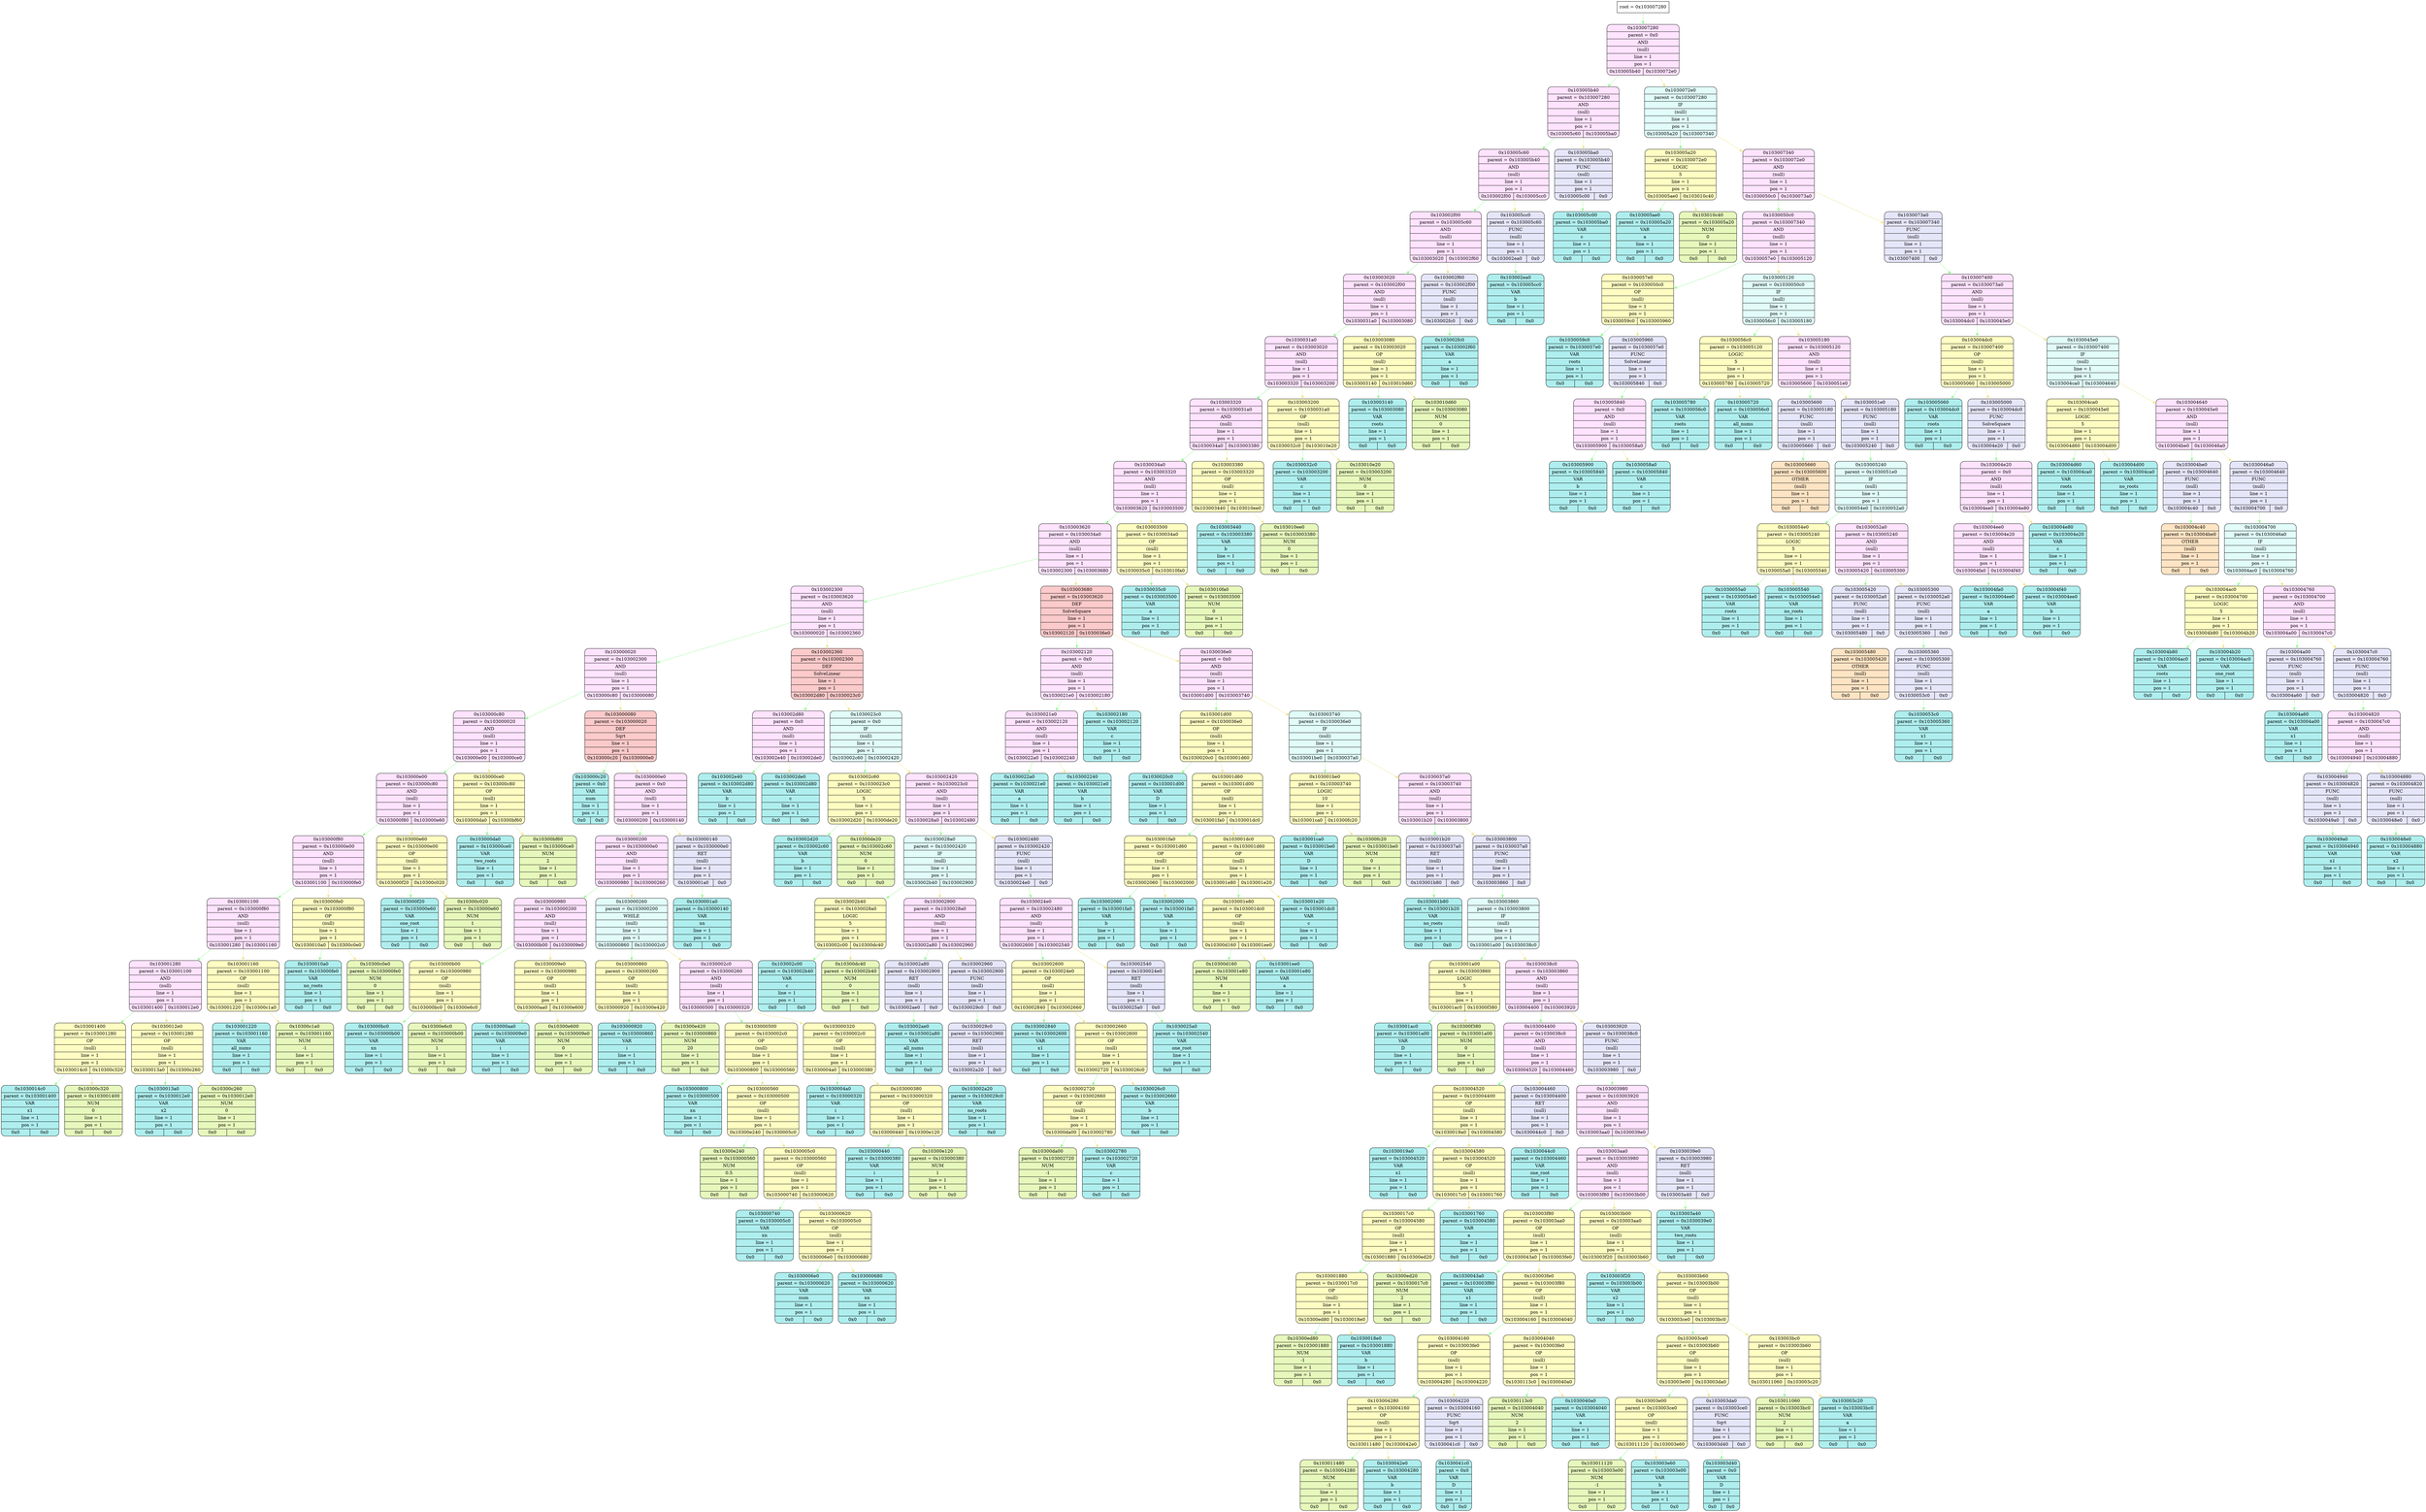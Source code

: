 digraph
{
    node_info[shape = record, label = "{root = 0x103007280}"];

    node_info->node_0x103007280 [color = "#98FB98"];
    node_0x103007280[shape = Mrecord, label = "{{0x103007280} | {parent =  0x0} | {AND} | {(null)} | {line = 1} | {pos = 1} | {0x103005b40 | 0x1030072e0}}",
                                        style="filled", fillcolor="#FFE3FF"];
    node_0x103005b40[shape = Mrecord, label = "{{0x103005b40} | {parent =  0x103007280} | {AND} | {(null)} | {line = 1} | {pos = 1} | {0x103005c60 | 0x103005ba0}}",
                                        style="filled", fillcolor="#FFE3FF"];
    node_0x103005c60[shape = Mrecord, label = "{{0x103005c60} | {parent =  0x103005b40} | {AND} | {(null)} | {line = 1} | {pos = 1} | {0x103002f00 | 0x103005cc0}}",
                                        style="filled", fillcolor="#FFE3FF"];
    node_0x103002f00[shape = Mrecord, label = "{{0x103002f00} | {parent =  0x103005c60} | {AND} | {(null)} | {line = 1} | {pos = 1} | {0x103003020 | 0x103002f60}}",
                                        style="filled", fillcolor="#FFE3FF"];
    node_0x103003020[shape = Mrecord, label = "{{0x103003020} | {parent =  0x103002f00} | {AND} | {(null)} | {line = 1} | {pos = 1} | {0x1030031a0 | 0x103003080}}",
                                        style="filled", fillcolor="#FFE3FF"];
    node_0x1030031a0[shape = Mrecord, label = "{{0x1030031a0} | {parent =  0x103003020} | {AND} | {(null)} | {line = 1} | {pos = 1} | {0x103003320 | 0x103003200}}",
                                        style="filled", fillcolor="#FFE3FF"];
    node_0x103003320[shape = Mrecord, label = "{{0x103003320} | {parent =  0x1030031a0} | {AND} | {(null)} | {line = 1} | {pos = 1} | {0x1030034a0 | 0x103003380}}",
                                        style="filled", fillcolor="#FFE3FF"];
    node_0x1030034a0[shape = Mrecord, label = "{{0x1030034a0} | {parent =  0x103003320} | {AND} | {(null)} | {line = 1} | {pos = 1} | {0x103003620 | 0x103003500}}",
                                        style="filled", fillcolor="#FFE3FF"];
    node_0x103003620[shape = Mrecord, label = "{{0x103003620} | {parent =  0x1030034a0} | {AND} | {(null)} | {line = 1} | {pos = 1} | {0x103002300 | 0x103003680}}",
                                        style="filled", fillcolor="#FFE3FF"];
    node_0x103002300[shape = Mrecord, label = "{{0x103002300} | {parent =  0x103003620} | {AND} | {(null)} | {line = 1} | {pos = 1} | {0x103000020 | 0x103002360}}",
                                        style="filled", fillcolor="#FFE3FF"];
    node_0x103000020[shape = Mrecord, label = "{{0x103000020} | {parent =  0x103002300} | {AND} | {(null)} | {line = 1} | {pos = 1} | {0x103000c80 | 0x103000080}}",
                                        style="filled", fillcolor="#FFE3FF"];
    node_0x103000c80[shape = Mrecord, label = "{{0x103000c80} | {parent =  0x103000020} | {AND} | {(null)} | {line = 1} | {pos = 1} | {0x103000e00 | 0x103000ce0}}",
                                        style="filled", fillcolor="#FFE3FF"];
    node_0x103000e00[shape = Mrecord, label = "{{0x103000e00} | {parent =  0x103000c80} | {AND} | {(null)} | {line = 1} | {pos = 1} | {0x103000f80 | 0x103000e60}}",
                                        style="filled", fillcolor="#FFE3FF"];
    node_0x103000f80[shape = Mrecord, label = "{{0x103000f80} | {parent =  0x103000e00} | {AND} | {(null)} | {line = 1} | {pos = 1} | {0x103001100 | 0x103000fe0}}",
                                        style="filled", fillcolor="#FFE3FF"];
    node_0x103001100[shape = Mrecord, label = "{{0x103001100} | {parent =  0x103000f80} | {AND} | {(null)} | {line = 1} | {pos = 1} | {0x103001280 | 0x103001160}}",
                                        style="filled", fillcolor="#FFE3FF"];
    node_0x103001280[shape = Mrecord, label = "{{0x103001280} | {parent =  0x103001100} | {AND} | {(null)} | {line = 1} | {pos = 1} | {0x103001400 | 0x1030012e0}}",
                                        style="filled", fillcolor="#FFE3FF"];
    node_0x103001400[shape = Mrecord, label = "{{0x103001400} | {parent =  0x103001280} | {OP} | {(null)} | {line = 1} | {pos = 1} | {0x1030014c0 | 0x10300c320}}",
                                        style="filled", fillcolor="#FFFDC2"];
    node_0x1030014c0[shape = Mrecord, label = "{{0x1030014c0} | {parent =  0x103001400} | {VAR} | {x1} | {line = 1} | {pos = 1} | {0x0 | 0x0}}",
                                        style="filled", fillcolor="#AFEEEE"];
    node_0x10300c320[shape = Mrecord, label = "{{0x10300c320} | {parent =  0x103001400} | {NUM} | {0} | {line = 1} | {pos = 1} | {0x0 | 0x0}}",
                style="filled", fillcolor="#E7F8BC"];
    node_0x1030012e0[shape = Mrecord, label = "{{0x1030012e0} | {parent =  0x103001280} | {OP} | {(null)} | {line = 1} | {pos = 1} | {0x1030013a0 | 0x10300c260}}",
                                        style="filled", fillcolor="#FFFDC2"];
    node_0x1030013a0[shape = Mrecord, label = "{{0x1030013a0} | {parent =  0x1030012e0} | {VAR} | {x2} | {line = 1} | {pos = 1} | {0x0 | 0x0}}",
                                        style="filled", fillcolor="#AFEEEE"];
    node_0x10300c260[shape = Mrecord, label = "{{0x10300c260} | {parent =  0x1030012e0} | {NUM} | {0} | {line = 1} | {pos = 1} | {0x0 | 0x0}}",
                style="filled", fillcolor="#E7F8BC"];
    node_0x103001160[shape = Mrecord, label = "{{0x103001160} | {parent =  0x103001100} | {OP} | {(null)} | {line = 1} | {pos = 1} | {0x103001220 | 0x10300c1a0}}",
                                        style="filled", fillcolor="#FFFDC2"];
    node_0x103001220[shape = Mrecord, label = "{{0x103001220} | {parent =  0x103001160} | {VAR} | {all_nums} | {line = 1} | {pos = 1} | {0x0 | 0x0}}",
                                        style="filled", fillcolor="#AFEEEE"];
    node_0x10300c1a0[shape = Mrecord, label = "{{0x10300c1a0} | {parent =  0x103001160} | {NUM} | {-1} | {line = 1} | {pos = 1} | {0x0 | 0x0}}",
                style="filled", fillcolor="#E7F8BC"];
    node_0x103000fe0[shape = Mrecord, label = "{{0x103000fe0} | {parent =  0x103000f80} | {OP} | {(null)} | {line = 1} | {pos = 1} | {0x1030010a0 | 0x10300c0e0}}",
                                        style="filled", fillcolor="#FFFDC2"];
    node_0x1030010a0[shape = Mrecord, label = "{{0x1030010a0} | {parent =  0x103000fe0} | {VAR} | {no_roots} | {line = 1} | {pos = 1} | {0x0 | 0x0}}",
                                        style="filled", fillcolor="#AFEEEE"];
    node_0x10300c0e0[shape = Mrecord, label = "{{0x10300c0e0} | {parent =  0x103000fe0} | {NUM} | {0} | {line = 1} | {pos = 1} | {0x0 | 0x0}}",
                style="filled", fillcolor="#E7F8BC"];
    node_0x103000e60[shape = Mrecord, label = "{{0x103000e60} | {parent =  0x103000e00} | {OP} | {(null)} | {line = 1} | {pos = 1} | {0x103000f20 | 0x10300c020}}",
                                        style="filled", fillcolor="#FFFDC2"];
    node_0x103000f20[shape = Mrecord, label = "{{0x103000f20} | {parent =  0x103000e60} | {VAR} | {one_root} | {line = 1} | {pos = 1} | {0x0 | 0x0}}",
                                        style="filled", fillcolor="#AFEEEE"];
    node_0x10300c020[shape = Mrecord, label = "{{0x10300c020} | {parent =  0x103000e60} | {NUM} | {1} | {line = 1} | {pos = 1} | {0x0 | 0x0}}",
                style="filled", fillcolor="#E7F8BC"];
    node_0x103000ce0[shape = Mrecord, label = "{{0x103000ce0} | {parent =  0x103000c80} | {OP} | {(null)} | {line = 1} | {pos = 1} | {0x103000da0 | 0x10300bf60}}",
                                        style="filled", fillcolor="#FFFDC2"];
    node_0x103000da0[shape = Mrecord, label = "{{0x103000da0} | {parent =  0x103000ce0} | {VAR} | {two_roots} | {line = 1} | {pos = 1} | {0x0 | 0x0}}",
                                        style="filled", fillcolor="#AFEEEE"];
    node_0x10300bf60[shape = Mrecord, label = "{{0x10300bf60} | {parent =  0x103000ce0} | {NUM} | {2} | {line = 1} | {pos = 1} | {0x0 | 0x0}}",
                style="filled", fillcolor="#E7F8BC"];
    node_0x103000080[shape = Mrecord, label = "{{0x103000080} | {parent =  0x103000020} | {DEF} | {Sqrt} | {line = 1} | {pos = 1} | {0x103000c20 | 0x1030000e0}}",
                                        style="filled", fillcolor="#FCCACA"];
    node_0x103000c20[shape = Mrecord, label = "{{0x103000c20} | {parent =  0x0} | {VAR} | {num} | {line = 1} | {pos = 1} | {0x0 | 0x0}}",
                                        style="filled", fillcolor="#AFEEEE"];
    node_0x1030000e0[shape = Mrecord, label = "{{0x1030000e0} | {parent =  0x0} | {AND} | {(null)} | {line = 1} | {pos = 1} | {0x103000200 | 0x103000140}}",
                                        style="filled", fillcolor="#FFE3FF"];
    node_0x103000200[shape = Mrecord, label = "{{0x103000200} | {parent =  0x1030000e0} | {AND} | {(null)} | {line = 1} | {pos = 1} | {0x103000980 | 0x103000260}}",
                                        style="filled", fillcolor="#FFE3FF"];
    node_0x103000980[shape = Mrecord, label = "{{0x103000980} | {parent =  0x103000200} | {AND} | {(null)} | {line = 1} | {pos = 1} | {0x103000b00 | 0x1030009e0}}",
                                        style="filled", fillcolor="#FFE3FF"];
    node_0x103000b00[shape = Mrecord, label = "{{0x103000b00} | {parent =  0x103000980} | {OP} | {(null)} | {line = 1} | {pos = 1} | {0x103000bc0 | 0x10300e6c0}}",
                                        style="filled", fillcolor="#FFFDC2"];
    node_0x103000bc0[shape = Mrecord, label = "{{0x103000bc0} | {parent =  0x103000b00} | {VAR} | {xn} | {line = 1} | {pos = 1} | {0x0 | 0x0}}",
                                        style="filled", fillcolor="#AFEEEE"];
    node_0x10300e6c0[shape = Mrecord, label = "{{0x10300e6c0} | {parent =  0x103000b00} | {NUM} | {1} | {line = 1} | {pos = 1} | {0x0 | 0x0}}",
                style="filled", fillcolor="#E7F8BC"];
    node_0x1030009e0[shape = Mrecord, label = "{{0x1030009e0} | {parent =  0x103000980} | {OP} | {(null)} | {line = 1} | {pos = 1} | {0x103000aa0 | 0x10300e600}}",
                                        style="filled", fillcolor="#FFFDC2"];
    node_0x103000aa0[shape = Mrecord, label = "{{0x103000aa0} | {parent =  0x1030009e0} | {VAR} | {i} | {line = 1} | {pos = 1} | {0x0 | 0x0}}",
                                        style="filled", fillcolor="#AFEEEE"];
    node_0x10300e600[shape = Mrecord, label = "{{0x10300e600} | {parent =  0x1030009e0} | {NUM} | {0} | {line = 1} | {pos = 1} | {0x0 | 0x0}}",
                style="filled", fillcolor="#E7F8BC"];
    node_0x103000260[shape = Mrecord, label = "{{0x103000260} | {parent =  0x103000200} | {WHILE} | {(null)} | {line = 1} | {pos = 1} | {0x103000860 | 0x1030002c0}}",
                                        style="filled", fillcolor="#E1FCF9"];
    node_0x103000860[shape = Mrecord, label = "{{0x103000860} | {parent =  0x103000260} | {OP} | {(null)} | {line = 1} | {pos = 1} | {0x103000920 | 0x10300e420}}",
                                        style="filled", fillcolor="#FFFDC2"];
    node_0x103000920[shape = Mrecord, label = "{{0x103000920} | {parent =  0x103000860} | {VAR} | {i} | {line = 1} | {pos = 1} | {0x0 | 0x0}}",
                                        style="filled", fillcolor="#AFEEEE"];
    node_0x10300e420[shape = Mrecord, label = "{{0x10300e420} | {parent =  0x103000860} | {NUM} | {20} | {line = 1} | {pos = 1} | {0x0 | 0x0}}",
                style="filled", fillcolor="#E7F8BC"];
    node_0x1030002c0[shape = Mrecord, label = "{{0x1030002c0} | {parent =  0x103000260} | {AND} | {(null)} | {line = 1} | {pos = 1} | {0x103000500 | 0x103000320}}",
                                        style="filled", fillcolor="#FFE3FF"];
    node_0x103000500[shape = Mrecord, label = "{{0x103000500} | {parent =  0x1030002c0} | {OP} | {(null)} | {line = 1} | {pos = 1} | {0x103000800 | 0x103000560}}",
                                        style="filled", fillcolor="#FFFDC2"];
    node_0x103000800[shape = Mrecord, label = "{{0x103000800} | {parent =  0x103000500} | {VAR} | {xn} | {line = 1} | {pos = 1} | {0x0 | 0x0}}",
                                        style="filled", fillcolor="#AFEEEE"];
    node_0x103000560[shape = Mrecord, label = "{{0x103000560} | {parent =  0x103000500} | {OP} | {(null)} | {line = 1} | {pos = 1} | {0x10300e240 | 0x1030005c0}}",
                                        style="filled", fillcolor="#FFFDC2"];
    node_0x10300e240[shape = Mrecord, label = "{{0x10300e240} | {parent =  0x103000560} | {NUM} | {0.5} | {line = 1} | {pos = 1} | {0x0 | 0x0}}",
                style="filled", fillcolor="#E7F8BC"];
    node_0x1030005c0[shape = Mrecord, label = "{{0x1030005c0} | {parent =  0x103000560} | {OP} | {(null)} | {line = 1} | {pos = 1} | {0x103000740 | 0x103000620}}",
                                        style="filled", fillcolor="#FFFDC2"];
    node_0x103000740[shape = Mrecord, label = "{{0x103000740} | {parent =  0x1030005c0} | {VAR} | {xn} | {line = 1} | {pos = 1} | {0x0 | 0x0}}",
                                        style="filled", fillcolor="#AFEEEE"];
    node_0x103000620[shape = Mrecord, label = "{{0x103000620} | {parent =  0x1030005c0} | {OP} | {(null)} | {line = 1} | {pos = 1} | {0x1030006e0 | 0x103000680}}",
                                        style="filled", fillcolor="#FFFDC2"];
    node_0x1030006e0[shape = Mrecord, label = "{{0x1030006e0} | {parent =  0x103000620} | {VAR} | {num} | {line = 1} | {pos = 1} | {0x0 | 0x0}}",
                                        style="filled", fillcolor="#AFEEEE"];
    node_0x103000680[shape = Mrecord, label = "{{0x103000680} | {parent =  0x103000620} | {VAR} | {xn} | {line = 1} | {pos = 1} | {0x0 | 0x0}}",
                                        style="filled", fillcolor="#AFEEEE"];
    node_0x103000320[shape = Mrecord, label = "{{0x103000320} | {parent =  0x1030002c0} | {OP} | {(null)} | {line = 1} | {pos = 1} | {0x1030004a0 | 0x103000380}}",
                                        style="filled", fillcolor="#FFFDC2"];
    node_0x1030004a0[shape = Mrecord, label = "{{0x1030004a0} | {parent =  0x103000320} | {VAR} | {i} | {line = 1} | {pos = 1} | {0x0 | 0x0}}",
                                        style="filled", fillcolor="#AFEEEE"];
    node_0x103000380[shape = Mrecord, label = "{{0x103000380} | {parent =  0x103000320} | {OP} | {(null)} | {line = 1} | {pos = 1} | {0x103000440 | 0x10300e120}}",
                                        style="filled", fillcolor="#FFFDC2"];
    node_0x103000440[shape = Mrecord, label = "{{0x103000440} | {parent =  0x103000380} | {VAR} | {i} | {line = 1} | {pos = 1} | {0x0 | 0x0}}",
                                        style="filled", fillcolor="#AFEEEE"];
    node_0x10300e120[shape = Mrecord, label = "{{0x10300e120} | {parent =  0x103000380} | {NUM} | {1} | {line = 1} | {pos = 1} | {0x0 | 0x0}}",
                style="filled", fillcolor="#E7F8BC"];
    node_0x103000140[shape = Mrecord, label = "{{0x103000140} | {parent =  0x1030000e0} | {RET} | {(null)} | {line = 1} | {pos = 1} | {0x1030001a0 | 0x0}}",
                                        style="filled", fillcolor="#E6E6FA"];
    node_0x1030001a0[shape = Mrecord, label = "{{0x1030001a0} | {parent =  0x103000140} | {VAR} | {xn} | {line = 1} | {pos = 1} | {0x0 | 0x0}}",
                                        style="filled", fillcolor="#AFEEEE"];
    node_0x103002360[shape = Mrecord, label = "{{0x103002360} | {parent =  0x103002300} | {DEF} | {SolveLinear} | {line = 1} | {pos = 1} | {0x103002d80 | 0x1030023c0}}",
                                        style="filled", fillcolor="#FCCACA"];
    node_0x103002d80[shape = Mrecord, label = "{{0x103002d80} | {parent =  0x0} | {AND} | {(null)} | {line = 1} | {pos = 1} | {0x103002e40 | 0x103002de0}}",
                                        style="filled", fillcolor="#FFE3FF"];
    node_0x103002e40[shape = Mrecord, label = "{{0x103002e40} | {parent =  0x103002d80} | {VAR} | {b} | {line = 1} | {pos = 1} | {0x0 | 0x0}}",
                                        style="filled", fillcolor="#AFEEEE"];
    node_0x103002de0[shape = Mrecord, label = "{{0x103002de0} | {parent =  0x103002d80} | {VAR} | {c} | {line = 1} | {pos = 1} | {0x0 | 0x0}}",
                                        style="filled", fillcolor="#AFEEEE"];
    node_0x1030023c0[shape = Mrecord, label = "{{0x1030023c0} | {parent =  0x0} | {IF} | {(null)} | {line = 1} | {pos = 1} | {0x103002c60 | 0x103002420}}",
                                        style="filled", fillcolor="#E1FCF9"];
    node_0x103002c60[shape = Mrecord, label = "{{0x103002c60} | {parent =  0x1030023c0} | {LOGIC} | {5} | {line = 1} | {pos = 1} | {0x103002d20 | 0x10300de20}}",
                style="filled", fillcolor="#FFFDC2"];
    node_0x103002d20[shape = Mrecord, label = "{{0x103002d20} | {parent =  0x103002c60} | {VAR} | {b} | {line = 1} | {pos = 1} | {0x0 | 0x0}}",
                                        style="filled", fillcolor="#AFEEEE"];
    node_0x10300de20[shape = Mrecord, label = "{{0x10300de20} | {parent =  0x103002c60} | {NUM} | {0} | {line = 1} | {pos = 1} | {0x0 | 0x0}}",
                style="filled", fillcolor="#E7F8BC"];
    node_0x103002420[shape = Mrecord, label = "{{0x103002420} | {parent =  0x1030023c0} | {AND} | {(null)} | {line = 1} | {pos = 1} | {0x1030028a0 | 0x103002480}}",
                                        style="filled", fillcolor="#FFE3FF"];
    node_0x1030028a0[shape = Mrecord, label = "{{0x1030028a0} | {parent =  0x103002420} | {IF} | {(null)} | {line = 1} | {pos = 1} | {0x103002b40 | 0x103002900}}",
                                        style="filled", fillcolor="#E1FCF9"];
    node_0x103002b40[shape = Mrecord, label = "{{0x103002b40} | {parent =  0x1030028a0} | {LOGIC} | {5} | {line = 1} | {pos = 1} | {0x103002c00 | 0x10300dc40}}",
                style="filled", fillcolor="#FFFDC2"];
    node_0x103002c00[shape = Mrecord, label = "{{0x103002c00} | {parent =  0x103002b40} | {VAR} | {c} | {line = 1} | {pos = 1} | {0x0 | 0x0}}",
                                        style="filled", fillcolor="#AFEEEE"];
    node_0x10300dc40[shape = Mrecord, label = "{{0x10300dc40} | {parent =  0x103002b40} | {NUM} | {0} | {line = 1} | {pos = 1} | {0x0 | 0x0}}",
                style="filled", fillcolor="#E7F8BC"];
    node_0x103002900[shape = Mrecord, label = "{{0x103002900} | {parent =  0x1030028a0} | {AND} | {(null)} | {line = 1} | {pos = 1} | {0x103002a80 | 0x103002960}}",
                                        style="filled", fillcolor="#FFE3FF"];
    node_0x103002a80[shape = Mrecord, label = "{{0x103002a80} | {parent =  0x103002900} | {RET} | {(null)} | {line = 1} | {pos = 1} | {0x103002ae0 | 0x0}}",
                                        style="filled", fillcolor="#E6E6FA"];
    node_0x103002ae0[shape = Mrecord, label = "{{0x103002ae0} | {parent =  0x103002a80} | {VAR} | {all_nums} | {line = 1} | {pos = 1} | {0x0 | 0x0}}",
                                        style="filled", fillcolor="#AFEEEE"];
    node_0x103002960[shape = Mrecord, label = "{{0x103002960} | {parent =  0x103002900} | {FUNC} | {(null)} | {line = 1} | {pos = 1} | {0x1030029c0 | 0x0}}",
                                        style="filled", fillcolor="#E6E6FA"];
    node_0x1030029c0[shape = Mrecord, label = "{{0x1030029c0} | {parent =  0x103002960} | {RET} | {(null)} | {line = 1} | {pos = 1} | {0x103002a20 | 0x0}}",
                                        style="filled", fillcolor="#E6E6FA"];
    node_0x103002a20[shape = Mrecord, label = "{{0x103002a20} | {parent =  0x1030029c0} | {VAR} | {no_roots} | {line = 1} | {pos = 1} | {0x0 | 0x0}}",
                                        style="filled", fillcolor="#AFEEEE"];
    node_0x103002480[shape = Mrecord, label = "{{0x103002480} | {parent =  0x103002420} | {FUNC} | {(null)} | {line = 1} | {pos = 1} | {0x1030024e0 | 0x0}}",
                                        style="filled", fillcolor="#E6E6FA"];
    node_0x1030024e0[shape = Mrecord, label = "{{0x1030024e0} | {parent =  0x103002480} | {AND} | {(null)} | {line = 1} | {pos = 1} | {0x103002600 | 0x103002540}}",
                                        style="filled", fillcolor="#FFE3FF"];
    node_0x103002600[shape = Mrecord, label = "{{0x103002600} | {parent =  0x1030024e0} | {OP} | {(null)} | {line = 1} | {pos = 1} | {0x103002840 | 0x103002660}}",
                                        style="filled", fillcolor="#FFFDC2"];
    node_0x103002840[shape = Mrecord, label = "{{0x103002840} | {parent =  0x103002600} | {VAR} | {x1} | {line = 1} | {pos = 1} | {0x0 | 0x0}}",
                                        style="filled", fillcolor="#AFEEEE"];
    node_0x103002660[shape = Mrecord, label = "{{0x103002660} | {parent =  0x103002600} | {OP} | {(null)} | {line = 1} | {pos = 1} | {0x103002720 | 0x1030026c0}}",
                                        style="filled", fillcolor="#FFFDC2"];
    node_0x103002720[shape = Mrecord, label = "{{0x103002720} | {parent =  0x103002660} | {OP} | {(null)} | {line = 1} | {pos = 1} | {0x10300da00 | 0x103002780}}",
                                        style="filled", fillcolor="#FFFDC2"];
    node_0x10300da00[shape = Mrecord, label = "{{0x10300da00} | {parent =  0x103002720} | {NUM} | {-1} | {line = 1} | {pos = 1} | {0x0 | 0x0}}",
                style="filled", fillcolor="#E7F8BC"];
    node_0x103002780[shape = Mrecord, label = "{{0x103002780} | {parent =  0x103002720} | {VAR} | {c} | {line = 1} | {pos = 1} | {0x0 | 0x0}}",
                                        style="filled", fillcolor="#AFEEEE"];
    node_0x1030026c0[shape = Mrecord, label = "{{0x1030026c0} | {parent =  0x103002660} | {VAR} | {b} | {line = 1} | {pos = 1} | {0x0 | 0x0}}",
                                        style="filled", fillcolor="#AFEEEE"];
    node_0x103002540[shape = Mrecord, label = "{{0x103002540} | {parent =  0x1030024e0} | {RET} | {(null)} | {line = 1} | {pos = 1} | {0x1030025a0 | 0x0}}",
                                        style="filled", fillcolor="#E6E6FA"];
    node_0x1030025a0[shape = Mrecord, label = "{{0x1030025a0} | {parent =  0x103002540} | {VAR} | {one_root} | {line = 1} | {pos = 1} | {0x0 | 0x0}}",
                                        style="filled", fillcolor="#AFEEEE"];
    node_0x103003680[shape = Mrecord, label = "{{0x103003680} | {parent =  0x103003620} | {DEF} | {SolveSquare} | {line = 1} | {pos = 1} | {0x103002120 | 0x1030036e0}}",
                                        style="filled", fillcolor="#FCCACA"];
    node_0x103002120[shape = Mrecord, label = "{{0x103002120} | {parent =  0x0} | {AND} | {(null)} | {line = 1} | {pos = 1} | {0x1030021e0 | 0x103002180}}",
                                        style="filled", fillcolor="#FFE3FF"];
    node_0x1030021e0[shape = Mrecord, label = "{{0x1030021e0} | {parent =  0x103002120} | {AND} | {(null)} | {line = 1} | {pos = 1} | {0x1030022a0 | 0x103002240}}",
                                        style="filled", fillcolor="#FFE3FF"];
    node_0x1030022a0[shape = Mrecord, label = "{{0x1030022a0} | {parent =  0x1030021e0} | {VAR} | {a} | {line = 1} | {pos = 1} | {0x0 | 0x0}}",
                                        style="filled", fillcolor="#AFEEEE"];
    node_0x103002240[shape = Mrecord, label = "{{0x103002240} | {parent =  0x1030021e0} | {VAR} | {b} | {line = 1} | {pos = 1} | {0x0 | 0x0}}",
                                        style="filled", fillcolor="#AFEEEE"];
    node_0x103002180[shape = Mrecord, label = "{{0x103002180} | {parent =  0x103002120} | {VAR} | {c} | {line = 1} | {pos = 1} | {0x0 | 0x0}}",
                                        style="filled", fillcolor="#AFEEEE"];
    node_0x1030036e0[shape = Mrecord, label = "{{0x1030036e0} | {parent =  0x0} | {AND} | {(null)} | {line = 1} | {pos = 1} | {0x103001d00 | 0x103003740}}",
                                        style="filled", fillcolor="#FFE3FF"];
    node_0x103001d00[shape = Mrecord, label = "{{0x103001d00} | {parent =  0x1030036e0} | {OP} | {(null)} | {line = 1} | {pos = 1} | {0x1030020c0 | 0x103001d60}}",
                                        style="filled", fillcolor="#FFFDC2"];
    node_0x1030020c0[shape = Mrecord, label = "{{0x1030020c0} | {parent =  0x103001d00} | {VAR} | {D} | {line = 1} | {pos = 1} | {0x0 | 0x0}}",
                                        style="filled", fillcolor="#AFEEEE"];
    node_0x103001d60[shape = Mrecord, label = "{{0x103001d60} | {parent =  0x103001d00} | {OP} | {(null)} | {line = 1} | {pos = 1} | {0x103001fa0 | 0x103001dc0}}",
                                        style="filled", fillcolor="#FFFDC2"];
    node_0x103001fa0[shape = Mrecord, label = "{{0x103001fa0} | {parent =  0x103001d60} | {OP} | {(null)} | {line = 1} | {pos = 1} | {0x103002060 | 0x103002000}}",
                                        style="filled", fillcolor="#FFFDC2"];
    node_0x103002060[shape = Mrecord, label = "{{0x103002060} | {parent =  0x103001fa0} | {VAR} | {b} | {line = 1} | {pos = 1} | {0x0 | 0x0}}",
                                        style="filled", fillcolor="#AFEEEE"];
    node_0x103002000[shape = Mrecord, label = "{{0x103002000} | {parent =  0x103001fa0} | {VAR} | {b} | {line = 1} | {pos = 1} | {0x0 | 0x0}}",
                                        style="filled", fillcolor="#AFEEEE"];
    node_0x103001dc0[shape = Mrecord, label = "{{0x103001dc0} | {parent =  0x103001d60} | {OP} | {(null)} | {line = 1} | {pos = 1} | {0x103001e80 | 0x103001e20}}",
                                        style="filled", fillcolor="#FFFDC2"];
    node_0x103001e80[shape = Mrecord, label = "{{0x103001e80} | {parent =  0x103001dc0} | {OP} | {(null)} | {line = 1} | {pos = 1} | {0x10300d160 | 0x103001ee0}}",
                                        style="filled", fillcolor="#FFFDC2"];
    node_0x10300d160[shape = Mrecord, label = "{{0x10300d160} | {parent =  0x103001e80} | {NUM} | {4} | {line = 1} | {pos = 1} | {0x0 | 0x0}}",
                style="filled", fillcolor="#E7F8BC"];
    node_0x103001ee0[shape = Mrecord, label = "{{0x103001ee0} | {parent =  0x103001e80} | {VAR} | {a} | {line = 1} | {pos = 1} | {0x0 | 0x0}}",
                                        style="filled", fillcolor="#AFEEEE"];
    node_0x103001e20[shape = Mrecord, label = "{{0x103001e20} | {parent =  0x103001dc0} | {VAR} | {c} | {line = 1} | {pos = 1} | {0x0 | 0x0}}",
                                        style="filled", fillcolor="#AFEEEE"];
    node_0x103003740[shape = Mrecord, label = "{{0x103003740} | {parent =  0x1030036e0} | {IF} | {(null)} | {line = 1} | {pos = 1} | {0x103001be0 | 0x1030037a0}}",
                                        style="filled", fillcolor="#E1FCF9"];
    node_0x103001be0[shape = Mrecord, label = "{{0x103001be0} | {parent =  0x103003740} | {LOGIC} | {10} | {line = 1} | {pos = 1} | {0x103001ca0 | 0x10300fc20}}",
                style="filled", fillcolor="#FFFDC2"];
    node_0x103001ca0[shape = Mrecord, label = "{{0x103001ca0} | {parent =  0x103001be0} | {VAR} | {D} | {line = 1} | {pos = 1} | {0x0 | 0x0}}",
                                        style="filled", fillcolor="#AFEEEE"];
    node_0x10300fc20[shape = Mrecord, label = "{{0x10300fc20} | {parent =  0x103001be0} | {NUM} | {0} | {line = 1} | {pos = 1} | {0x0 | 0x0}}",
                style="filled", fillcolor="#E7F8BC"];
    node_0x1030037a0[shape = Mrecord, label = "{{0x1030037a0} | {parent =  0x103003740} | {AND} | {(null)} | {line = 1} | {pos = 1} | {0x103001b20 | 0x103003800}}",
                                        style="filled", fillcolor="#FFE3FF"];
    node_0x103001b20[shape = Mrecord, label = "{{0x103001b20} | {parent =  0x1030037a0} | {RET} | {(null)} | {line = 1} | {pos = 1} | {0x103001b80 | 0x0}}",
                                        style="filled", fillcolor="#E6E6FA"];
    node_0x103001b80[shape = Mrecord, label = "{{0x103001b80} | {parent =  0x103001b20} | {VAR} | {no_roots} | {line = 1} | {pos = 1} | {0x0 | 0x0}}",
                                        style="filled", fillcolor="#AFEEEE"];
    node_0x103003800[shape = Mrecord, label = "{{0x103003800} | {parent =  0x1030037a0} | {FUNC} | {(null)} | {line = 1} | {pos = 1} | {0x103003860 | 0x0}}",
                                        style="filled", fillcolor="#E6E6FA"];
    node_0x103003860[shape = Mrecord, label = "{{0x103003860} | {parent =  0x103003800} | {IF} | {(null)} | {line = 1} | {pos = 1} | {0x103001a00 | 0x1030038c0}}",
                                        style="filled", fillcolor="#E1FCF9"];
    node_0x103001a00[shape = Mrecord, label = "{{0x103001a00} | {parent =  0x103003860} | {LOGIC} | {5} | {line = 1} | {pos = 1} | {0x103001ac0 | 0x10300f380}}",
                style="filled", fillcolor="#FFFDC2"];
    node_0x103001ac0[shape = Mrecord, label = "{{0x103001ac0} | {parent =  0x103001a00} | {VAR} | {D} | {line = 1} | {pos = 1} | {0x0 | 0x0}}",
                                        style="filled", fillcolor="#AFEEEE"];
    node_0x10300f380[shape = Mrecord, label = "{{0x10300f380} | {parent =  0x103001a00} | {NUM} | {0} | {line = 1} | {pos = 1} | {0x0 | 0x0}}",
                style="filled", fillcolor="#E7F8BC"];
    node_0x1030038c0[shape = Mrecord, label = "{{0x1030038c0} | {parent =  0x103003860} | {AND} | {(null)} | {line = 1} | {pos = 1} | {0x103004400 | 0x103003920}}",
                                        style="filled", fillcolor="#FFE3FF"];
    node_0x103004400[shape = Mrecord, label = "{{0x103004400} | {parent =  0x1030038c0} | {AND} | {(null)} | {line = 1} | {pos = 1} | {0x103004520 | 0x103004460}}",
                                        style="filled", fillcolor="#FFE3FF"];
    node_0x103004520[shape = Mrecord, label = "{{0x103004520} | {parent =  0x103004400} | {OP} | {(null)} | {line = 1} | {pos = 1} | {0x1030019a0 | 0x103004580}}",
                                        style="filled", fillcolor="#FFFDC2"];
    node_0x1030019a0[shape = Mrecord, label = "{{0x1030019a0} | {parent =  0x103004520} | {VAR} | {x1} | {line = 1} | {pos = 1} | {0x0 | 0x0}}",
                                        style="filled", fillcolor="#AFEEEE"];
    node_0x103004580[shape = Mrecord, label = "{{0x103004580} | {parent =  0x103004520} | {OP} | {(null)} | {line = 1} | {pos = 1} | {0x1030017c0 | 0x103001760}}",
                                        style="filled", fillcolor="#FFFDC2"];
    node_0x1030017c0[shape = Mrecord, label = "{{0x1030017c0} | {parent =  0x103004580} | {OP} | {(null)} | {line = 1} | {pos = 1} | {0x103001880 | 0x10300ed20}}",
                                        style="filled", fillcolor="#FFFDC2"];
    node_0x103001880[shape = Mrecord, label = "{{0x103001880} | {parent =  0x1030017c0} | {OP} | {(null)} | {line = 1} | {pos = 1} | {0x10300ed80 | 0x1030018e0}}",
                                        style="filled", fillcolor="#FFFDC2"];
    node_0x10300ed80[shape = Mrecord, label = "{{0x10300ed80} | {parent =  0x103001880} | {NUM} | {-1} | {line = 1} | {pos = 1} | {0x0 | 0x0}}",
                style="filled", fillcolor="#E7F8BC"];
    node_0x1030018e0[shape = Mrecord, label = "{{0x1030018e0} | {parent =  0x103001880} | {VAR} | {b} | {line = 1} | {pos = 1} | {0x0 | 0x0}}",
                                        style="filled", fillcolor="#AFEEEE"];
    node_0x10300ed20[shape = Mrecord, label = "{{0x10300ed20} | {parent =  0x1030017c0} | {NUM} | {2} | {line = 1} | {pos = 1} | {0x0 | 0x0}}",
                style="filled", fillcolor="#E7F8BC"];
    node_0x103001760[shape = Mrecord, label = "{{0x103001760} | {parent =  0x103004580} | {VAR} | {a} | {line = 1} | {pos = 1} | {0x0 | 0x0}}",
                                        style="filled", fillcolor="#AFEEEE"];
    node_0x103004460[shape = Mrecord, label = "{{0x103004460} | {parent =  0x103004400} | {RET} | {(null)} | {line = 1} | {pos = 1} | {0x1030044c0 | 0x0}}",
                                        style="filled", fillcolor="#E6E6FA"];
    node_0x1030044c0[shape = Mrecord, label = "{{0x1030044c0} | {parent =  0x103004460} | {VAR} | {one_root} | {line = 1} | {pos = 1} | {0x0 | 0x0}}",
                                        style="filled", fillcolor="#AFEEEE"];
    node_0x103003920[shape = Mrecord, label = "{{0x103003920} | {parent =  0x1030038c0} | {FUNC} | {(null)} | {line = 1} | {pos = 1} | {0x103003980 | 0x0}}",
                                        style="filled", fillcolor="#E6E6FA"];
    node_0x103003980[shape = Mrecord, label = "{{0x103003980} | {parent =  0x103003920} | {AND} | {(null)} | {line = 1} | {pos = 1} | {0x103003aa0 | 0x1030039e0}}",
                                        style="filled", fillcolor="#FFE3FF"];
    node_0x103003aa0[shape = Mrecord, label = "{{0x103003aa0} | {parent =  0x103003980} | {AND} | {(null)} | {line = 1} | {pos = 1} | {0x103003f80 | 0x103003b00}}",
                                        style="filled", fillcolor="#FFE3FF"];
    node_0x103003f80[shape = Mrecord, label = "{{0x103003f80} | {parent =  0x103003aa0} | {OP} | {(null)} | {line = 1} | {pos = 1} | {0x1030043a0 | 0x103003fe0}}",
                                        style="filled", fillcolor="#FFFDC2"];
    node_0x1030043a0[shape = Mrecord, label = "{{0x1030043a0} | {parent =  0x103003f80} | {VAR} | {x1} | {line = 1} | {pos = 1} | {0x0 | 0x0}}",
                                        style="filled", fillcolor="#AFEEEE"];
    node_0x103003fe0[shape = Mrecord, label = "{{0x103003fe0} | {parent =  0x103003f80} | {OP} | {(null)} | {line = 1} | {pos = 1} | {0x103004160 | 0x103004040}}",
                                        style="filled", fillcolor="#FFFDC2"];
    node_0x103004160[shape = Mrecord, label = "{{0x103004160} | {parent =  0x103003fe0} | {OP} | {(null)} | {line = 1} | {pos = 1} | {0x103004280 | 0x103004220}}",
                                        style="filled", fillcolor="#FFFDC2"];
    node_0x103004280[shape = Mrecord, label = "{{0x103004280} | {parent =  0x103004160} | {OP} | {(null)} | {line = 1} | {pos = 1} | {0x103011480 | 0x1030042e0}}",
                                        style="filled", fillcolor="#FFFDC2"];
    node_0x103011480[shape = Mrecord, label = "{{0x103011480} | {parent =  0x103004280} | {NUM} | {-1} | {line = 1} | {pos = 1} | {0x0 | 0x0}}",
                style="filled", fillcolor="#E7F8BC"];
    node_0x1030042e0[shape = Mrecord, label = "{{0x1030042e0} | {parent =  0x103004280} | {VAR} | {b} | {line = 1} | {pos = 1} | {0x0 | 0x0}}",
                                        style="filled", fillcolor="#AFEEEE"];
    node_0x103004220[shape = Mrecord, label = "{{0x103004220} | {parent =  0x103004160} | {FUNC} | {Sqrt} | {line = 1} | {pos = 1} | {0x1030041c0 | 0x0}}",
                                        style="filled", fillcolor="#E6E6FA"];
    node_0x1030041c0[shape = Mrecord, label = "{{0x1030041c0} | {parent =  0x0} | {VAR} | {D} | {line = 1} | {pos = 1} | {0x0 | 0x0}}",
                                        style="filled", fillcolor="#AFEEEE"];
    node_0x103004040[shape = Mrecord, label = "{{0x103004040} | {parent =  0x103003fe0} | {OP} | {(null)} | {line = 1} | {pos = 1} | {0x1030113c0 | 0x1030040a0}}",
                                        style="filled", fillcolor="#FFFDC2"];
    node_0x1030113c0[shape = Mrecord, label = "{{0x1030113c0} | {parent =  0x103004040} | {NUM} | {2} | {line = 1} | {pos = 1} | {0x0 | 0x0}}",
                style="filled", fillcolor="#E7F8BC"];
    node_0x1030040a0[shape = Mrecord, label = "{{0x1030040a0} | {parent =  0x103004040} | {VAR} | {a} | {line = 1} | {pos = 1} | {0x0 | 0x0}}",
                                        style="filled", fillcolor="#AFEEEE"];
    node_0x103003b00[shape = Mrecord, label = "{{0x103003b00} | {parent =  0x103003aa0} | {OP} | {(null)} | {line = 1} | {pos = 1} | {0x103003f20 | 0x103003b60}}",
                                        style="filled", fillcolor="#FFFDC2"];
    node_0x103003f20[shape = Mrecord, label = "{{0x103003f20} | {parent =  0x103003b00} | {VAR} | {x2} | {line = 1} | {pos = 1} | {0x0 | 0x0}}",
                                        style="filled", fillcolor="#AFEEEE"];
    node_0x103003b60[shape = Mrecord, label = "{{0x103003b60} | {parent =  0x103003b00} | {OP} | {(null)} | {line = 1} | {pos = 1} | {0x103003ce0 | 0x103003bc0}}",
                                        style="filled", fillcolor="#FFFDC2"];
    node_0x103003ce0[shape = Mrecord, label = "{{0x103003ce0} | {parent =  0x103003b60} | {OP} | {(null)} | {line = 1} | {pos = 1} | {0x103003e00 | 0x103003da0}}",
                                        style="filled", fillcolor="#FFFDC2"];
    node_0x103003e00[shape = Mrecord, label = "{{0x103003e00} | {parent =  0x103003ce0} | {OP} | {(null)} | {line = 1} | {pos = 1} | {0x103011120 | 0x103003e60}}",
                                        style="filled", fillcolor="#FFFDC2"];
    node_0x103011120[shape = Mrecord, label = "{{0x103011120} | {parent =  0x103003e00} | {NUM} | {-1} | {line = 1} | {pos = 1} | {0x0 | 0x0}}",
                style="filled", fillcolor="#E7F8BC"];
    node_0x103003e60[shape = Mrecord, label = "{{0x103003e60} | {parent =  0x103003e00} | {VAR} | {b} | {line = 1} | {pos = 1} | {0x0 | 0x0}}",
                                        style="filled", fillcolor="#AFEEEE"];
    node_0x103003da0[shape = Mrecord, label = "{{0x103003da0} | {parent =  0x103003ce0} | {FUNC} | {Sqrt} | {line = 1} | {pos = 1} | {0x103003d40 | 0x0}}",
                                        style="filled", fillcolor="#E6E6FA"];
    node_0x103003d40[shape = Mrecord, label = "{{0x103003d40} | {parent =  0x0} | {VAR} | {D} | {line = 1} | {pos = 1} | {0x0 | 0x0}}",
                                        style="filled", fillcolor="#AFEEEE"];
    node_0x103003bc0[shape = Mrecord, label = "{{0x103003bc0} | {parent =  0x103003b60} | {OP} | {(null)} | {line = 1} | {pos = 1} | {0x103011060 | 0x103003c20}}",
                                        style="filled", fillcolor="#FFFDC2"];
    node_0x103011060[shape = Mrecord, label = "{{0x103011060} | {parent =  0x103003bc0} | {NUM} | {2} | {line = 1} | {pos = 1} | {0x0 | 0x0}}",
                style="filled", fillcolor="#E7F8BC"];
    node_0x103003c20[shape = Mrecord, label = "{{0x103003c20} | {parent =  0x103003bc0} | {VAR} | {a} | {line = 1} | {pos = 1} | {0x0 | 0x0}}",
                                        style="filled", fillcolor="#AFEEEE"];
    node_0x1030039e0[shape = Mrecord, label = "{{0x1030039e0} | {parent =  0x103003980} | {RET} | {(null)} | {line = 1} | {pos = 1} | {0x103003a40 | 0x0}}",
                                        style="filled", fillcolor="#E6E6FA"];
    node_0x103003a40[shape = Mrecord, label = "{{0x103003a40} | {parent =  0x1030039e0} | {VAR} | {two_roots} | {line = 1} | {pos = 1} | {0x0 | 0x0}}",
                                        style="filled", fillcolor="#AFEEEE"];
    node_0x103003500[shape = Mrecord, label = "{{0x103003500} | {parent =  0x1030034a0} | {OP} | {(null)} | {line = 1} | {pos = 1} | {0x1030035c0 | 0x103010fa0}}",
                                        style="filled", fillcolor="#FFFDC2"];
    node_0x1030035c0[shape = Mrecord, label = "{{0x1030035c0} | {parent =  0x103003500} | {VAR} | {a} | {line = 1} | {pos = 1} | {0x0 | 0x0}}",
                                        style="filled", fillcolor="#AFEEEE"];
    node_0x103010fa0[shape = Mrecord, label = "{{0x103010fa0} | {parent =  0x103003500} | {NUM} | {0} | {line = 1} | {pos = 1} | {0x0 | 0x0}}",
                style="filled", fillcolor="#E7F8BC"];
    node_0x103003380[shape = Mrecord, label = "{{0x103003380} | {parent =  0x103003320} | {OP} | {(null)} | {line = 1} | {pos = 1} | {0x103003440 | 0x103010ee0}}",
                                        style="filled", fillcolor="#FFFDC2"];
    node_0x103003440[shape = Mrecord, label = "{{0x103003440} | {parent =  0x103003380} | {VAR} | {b} | {line = 1} | {pos = 1} | {0x0 | 0x0}}",
                                        style="filled", fillcolor="#AFEEEE"];
    node_0x103010ee0[shape = Mrecord, label = "{{0x103010ee0} | {parent =  0x103003380} | {NUM} | {0} | {line = 1} | {pos = 1} | {0x0 | 0x0}}",
                style="filled", fillcolor="#E7F8BC"];
    node_0x103003200[shape = Mrecord, label = "{{0x103003200} | {parent =  0x1030031a0} | {OP} | {(null)} | {line = 1} | {pos = 1} | {0x1030032c0 | 0x103010e20}}",
                                        style="filled", fillcolor="#FFFDC2"];
    node_0x1030032c0[shape = Mrecord, label = "{{0x1030032c0} | {parent =  0x103003200} | {VAR} | {c} | {line = 1} | {pos = 1} | {0x0 | 0x0}}",
                                        style="filled", fillcolor="#AFEEEE"];
    node_0x103010e20[shape = Mrecord, label = "{{0x103010e20} | {parent =  0x103003200} | {NUM} | {0} | {line = 1} | {pos = 1} | {0x0 | 0x0}}",
                style="filled", fillcolor="#E7F8BC"];
    node_0x103003080[shape = Mrecord, label = "{{0x103003080} | {parent =  0x103003020} | {OP} | {(null)} | {line = 1} | {pos = 1} | {0x103003140 | 0x103010d60}}",
                                        style="filled", fillcolor="#FFFDC2"];
    node_0x103003140[shape = Mrecord, label = "{{0x103003140} | {parent =  0x103003080} | {VAR} | {roots} | {line = 1} | {pos = 1} | {0x0 | 0x0}}",
                                        style="filled", fillcolor="#AFEEEE"];
    node_0x103010d60[shape = Mrecord, label = "{{0x103010d60} | {parent =  0x103003080} | {NUM} | {0} | {line = 1} | {pos = 1} | {0x0 | 0x0}}",
                style="filled", fillcolor="#E7F8BC"];
    node_0x103002f60[shape = Mrecord, label = "{{0x103002f60} | {parent =  0x103002f00} | {FUNC} | {(null)} | {line = 1} | {pos = 1} | {0x103002fc0 | 0x0}}",
                                        style="filled", fillcolor="#E6E6FA"];
    node_0x103002fc0[shape = Mrecord, label = "{{0x103002fc0} | {parent =  0x103002f60} | {VAR} | {a} | {line = 1} | {pos = 1} | {0x0 | 0x0}}",
                                        style="filled", fillcolor="#AFEEEE"];
    node_0x103005cc0[shape = Mrecord, label = "{{0x103005cc0} | {parent =  0x103005c60} | {FUNC} | {(null)} | {line = 1} | {pos = 1} | {0x103002ea0 | 0x0}}",
                                        style="filled", fillcolor="#E6E6FA"];
    node_0x103002ea0[shape = Mrecord, label = "{{0x103002ea0} | {parent =  0x103005cc0} | {VAR} | {b} | {line = 1} | {pos = 1} | {0x0 | 0x0}}",
                                        style="filled", fillcolor="#AFEEEE"];
    node_0x103005ba0[shape = Mrecord, label = "{{0x103005ba0} | {parent =  0x103005b40} | {FUNC} | {(null)} | {line = 1} | {pos = 1} | {0x103005c00 | 0x0}}",
                                        style="filled", fillcolor="#E6E6FA"];
    node_0x103005c00[shape = Mrecord, label = "{{0x103005c00} | {parent =  0x103005ba0} | {VAR} | {c} | {line = 1} | {pos = 1} | {0x0 | 0x0}}",
                                        style="filled", fillcolor="#AFEEEE"];
    node_0x1030072e0[shape = Mrecord, label = "{{0x1030072e0} | {parent =  0x103007280} | {IF} | {(null)} | {line = 1} | {pos = 1} | {0x103005a20 | 0x103007340}}",
                                        style="filled", fillcolor="#E1FCF9"];
    node_0x103005a20[shape = Mrecord, label = "{{0x103005a20} | {parent =  0x1030072e0} | {LOGIC} | {5} | {line = 1} | {pos = 1} | {0x103005ae0 | 0x103010c40}}",
                style="filled", fillcolor="#FFFDC2"];
    node_0x103005ae0[shape = Mrecord, label = "{{0x103005ae0} | {parent =  0x103005a20} | {VAR} | {a} | {line = 1} | {pos = 1} | {0x0 | 0x0}}",
                                        style="filled", fillcolor="#AFEEEE"];
    node_0x103010c40[shape = Mrecord, label = "{{0x103010c40} | {parent =  0x103005a20} | {NUM} | {0} | {line = 1} | {pos = 1} | {0x0 | 0x0}}",
                style="filled", fillcolor="#E7F8BC"];
    node_0x103007340[shape = Mrecord, label = "{{0x103007340} | {parent =  0x1030072e0} | {AND} | {(null)} | {line = 1} | {pos = 1} | {0x1030050c0 | 0x1030073a0}}",
                                        style="filled", fillcolor="#FFE3FF"];
    node_0x1030050c0[shape = Mrecord, label = "{{0x1030050c0} | {parent =  0x103007340} | {AND} | {(null)} | {line = 1} | {pos = 1} | {0x1030057e0 | 0x103005120}}",
                                        style="filled", fillcolor="#FFE3FF"];
    node_0x1030057e0[shape = Mrecord, label = "{{0x1030057e0} | {parent =  0x1030050c0} | {OP} | {(null)} | {line = 1} | {pos = 1} | {0x1030059c0 | 0x103005960}}",
                                        style="filled", fillcolor="#FFFDC2"];
    node_0x1030059c0[shape = Mrecord, label = "{{0x1030059c0} | {parent =  0x1030057e0} | {VAR} | {roots} | {line = 1} | {pos = 1} | {0x0 | 0x0}}",
                                        style="filled", fillcolor="#AFEEEE"];
    node_0x103005960[shape = Mrecord, label = "{{0x103005960} | {parent =  0x1030057e0} | {FUNC} | {SolveLinear} | {line = 1} | {pos = 1} | {0x103005840 | 0x0}}",
                                        style="filled", fillcolor="#E6E6FA"];
    node_0x103005840[shape = Mrecord, label = "{{0x103005840} | {parent =  0x0} | {AND} | {(null)} | {line = 1} | {pos = 1} | {0x103005900 | 0x1030058a0}}",
                                        style="filled", fillcolor="#FFE3FF"];
    node_0x103005900[shape = Mrecord, label = "{{0x103005900} | {parent =  0x103005840} | {VAR} | {b} | {line = 1} | {pos = 1} | {0x0 | 0x0}}",
                                        style="filled", fillcolor="#AFEEEE"];
    node_0x1030058a0[shape = Mrecord, label = "{{0x1030058a0} | {parent =  0x103005840} | {VAR} | {c} | {line = 1} | {pos = 1} | {0x0 | 0x0}}",
                                        style="filled", fillcolor="#AFEEEE"];
    node_0x103005120[shape = Mrecord, label = "{{0x103005120} | {parent =  0x1030050c0} | {IF} | {(null)} | {line = 1} | {pos = 1} | {0x1030056c0 | 0x103005180}}",
                                        style="filled", fillcolor="#E1FCF9"];
    node_0x1030056c0[shape = Mrecord, label = "{{0x1030056c0} | {parent =  0x103005120} | {LOGIC} | {5} | {line = 1} | {pos = 1} | {0x103005780 | 0x103005720}}",
                style="filled", fillcolor="#FFFDC2"];
    node_0x103005780[shape = Mrecord, label = "{{0x103005780} | {parent =  0x1030056c0} | {VAR} | {roots} | {line = 1} | {pos = 1} | {0x0 | 0x0}}",
                                        style="filled", fillcolor="#AFEEEE"];
    node_0x103005720[shape = Mrecord, label = "{{0x103005720} | {parent =  0x1030056c0} | {VAR} | {all_nums} | {line = 1} | {pos = 1} | {0x0 | 0x0}}",
                                        style="filled", fillcolor="#AFEEEE"];
    node_0x103005180[shape = Mrecord, label = "{{0x103005180} | {parent =  0x103005120} | {AND} | {(null)} | {line = 1} | {pos = 1} | {0x103005600 | 0x1030051e0}}",
                                        style="filled", fillcolor="#FFE3FF"];
    node_0x103005600[shape = Mrecord, label = "{{0x103005600} | {parent =  0x103005180} | {FUNC} | {(null)} | {line = 1} | {pos = 1} | {0x103005660 | 0x0}}",
                                        style="filled", fillcolor="#E6E6FA"];
    node_0x103005660[shape = Mrecord, label = "{{0x103005660} | {parent =  0x103005600} | {OTHER} | {(null)} | {line = 1} | {pos = 1} | {0x0 | 0x0}}",
                                        style="filled", fillcolor="#FFE4C4"];
    node_0x1030051e0[shape = Mrecord, label = "{{0x1030051e0} | {parent =  0x103005180} | {FUNC} | {(null)} | {line = 1} | {pos = 1} | {0x103005240 | 0x0}}",
                                        style="filled", fillcolor="#E6E6FA"];
    node_0x103005240[shape = Mrecord, label = "{{0x103005240} | {parent =  0x1030051e0} | {IF} | {(null)} | {line = 1} | {pos = 1} | {0x1030054e0 | 0x1030052a0}}",
                                        style="filled", fillcolor="#E1FCF9"];
    node_0x1030054e0[shape = Mrecord, label = "{{0x1030054e0} | {parent =  0x103005240} | {LOGIC} | {5} | {line = 1} | {pos = 1} | {0x1030055a0 | 0x103005540}}",
                style="filled", fillcolor="#FFFDC2"];
    node_0x1030055a0[shape = Mrecord, label = "{{0x1030055a0} | {parent =  0x1030054e0} | {VAR} | {roots} | {line = 1} | {pos = 1} | {0x0 | 0x0}}",
                                        style="filled", fillcolor="#AFEEEE"];
    node_0x103005540[shape = Mrecord, label = "{{0x103005540} | {parent =  0x1030054e0} | {VAR} | {no_roots} | {line = 1} | {pos = 1} | {0x0 | 0x0}}",
                                        style="filled", fillcolor="#AFEEEE"];
    node_0x1030052a0[shape = Mrecord, label = "{{0x1030052a0} | {parent =  0x103005240} | {AND} | {(null)} | {line = 1} | {pos = 1} | {0x103005420 | 0x103005300}}",
                                        style="filled", fillcolor="#FFE3FF"];
    node_0x103005420[shape = Mrecord, label = "{{0x103005420} | {parent =  0x1030052a0} | {FUNC} | {(null)} | {line = 1} | {pos = 1} | {0x103005480 | 0x0}}",
                                        style="filled", fillcolor="#E6E6FA"];
    node_0x103005480[shape = Mrecord, label = "{{0x103005480} | {parent =  0x103005420} | {OTHER} | {(null)} | {line = 1} | {pos = 1} | {0x0 | 0x0}}",
                                        style="filled", fillcolor="#FFE4C4"];
    node_0x103005300[shape = Mrecord, label = "{{0x103005300} | {parent =  0x1030052a0} | {FUNC} | {(null)} | {line = 1} | {pos = 1} | {0x103005360 | 0x0}}",
                                        style="filled", fillcolor="#E6E6FA"];
    node_0x103005360[shape = Mrecord, label = "{{0x103005360} | {parent =  0x103005300} | {FUNC} | {(null)} | {line = 1} | {pos = 1} | {0x1030053c0 | 0x0}}",
                                        style="filled", fillcolor="#E6E6FA"];
    node_0x1030053c0[shape = Mrecord, label = "{{0x1030053c0} | {parent =  0x103005360} | {VAR} | {x1} | {line = 1} | {pos = 1} | {0x0 | 0x0}}",
                                        style="filled", fillcolor="#AFEEEE"];
    node_0x1030073a0[shape = Mrecord, label = "{{0x1030073a0} | {parent =  0x103007340} | {FUNC} | {(null)} | {line = 1} | {pos = 1} | {0x103007400 | 0x0}}",
                                        style="filled", fillcolor="#E6E6FA"];
    node_0x103007400[shape = Mrecord, label = "{{0x103007400} | {parent =  0x1030073a0} | {AND} | {(null)} | {line = 1} | {pos = 1} | {0x103004dc0 | 0x1030045e0}}",
                                        style="filled", fillcolor="#FFE3FF"];
    node_0x103004dc0[shape = Mrecord, label = "{{0x103004dc0} | {parent =  0x103007400} | {OP} | {(null)} | {line = 1} | {pos = 1} | {0x103005060 | 0x103005000}}",
                                        style="filled", fillcolor="#FFFDC2"];
    node_0x103005060[shape = Mrecord, label = "{{0x103005060} | {parent =  0x103004dc0} | {VAR} | {roots} | {line = 1} | {pos = 1} | {0x0 | 0x0}}",
                                        style="filled", fillcolor="#AFEEEE"];
    node_0x103005000[shape = Mrecord, label = "{{0x103005000} | {parent =  0x103004dc0} | {FUNC} | {SolveSquare} | {line = 1} | {pos = 1} | {0x103004e20 | 0x0}}",
                                        style="filled", fillcolor="#E6E6FA"];
    node_0x103004e20[shape = Mrecord, label = "{{0x103004e20} | {parent =  0x0} | {AND} | {(null)} | {line = 1} | {pos = 1} | {0x103004ee0 | 0x103004e80}}",
                                        style="filled", fillcolor="#FFE3FF"];
    node_0x103004ee0[shape = Mrecord, label = "{{0x103004ee0} | {parent =  0x103004e20} | {AND} | {(null)} | {line = 1} | {pos = 1} | {0x103004fa0 | 0x103004f40}}",
                                        style="filled", fillcolor="#FFE3FF"];
    node_0x103004fa0[shape = Mrecord, label = "{{0x103004fa0} | {parent =  0x103004ee0} | {VAR} | {a} | {line = 1} | {pos = 1} | {0x0 | 0x0}}",
                                        style="filled", fillcolor="#AFEEEE"];
    node_0x103004f40[shape = Mrecord, label = "{{0x103004f40} | {parent =  0x103004ee0} | {VAR} | {b} | {line = 1} | {pos = 1} | {0x0 | 0x0}}",
                                        style="filled", fillcolor="#AFEEEE"];
    node_0x103004e80[shape = Mrecord, label = "{{0x103004e80} | {parent =  0x103004e20} | {VAR} | {c} | {line = 1} | {pos = 1} | {0x0 | 0x0}}",
                                        style="filled", fillcolor="#AFEEEE"];
    node_0x1030045e0[shape = Mrecord, label = "{{0x1030045e0} | {parent =  0x103007400} | {IF} | {(null)} | {line = 1} | {pos = 1} | {0x103004ca0 | 0x103004640}}",
                                        style="filled", fillcolor="#E1FCF9"];
    node_0x103004ca0[shape = Mrecord, label = "{{0x103004ca0} | {parent =  0x1030045e0} | {LOGIC} | {5} | {line = 1} | {pos = 1} | {0x103004d60 | 0x103004d00}}",
                style="filled", fillcolor="#FFFDC2"];
    node_0x103004d60[shape = Mrecord, label = "{{0x103004d60} | {parent =  0x103004ca0} | {VAR} | {roots} | {line = 1} | {pos = 1} | {0x0 | 0x0}}",
                                        style="filled", fillcolor="#AFEEEE"];
    node_0x103004d00[shape = Mrecord, label = "{{0x103004d00} | {parent =  0x103004ca0} | {VAR} | {no_roots} | {line = 1} | {pos = 1} | {0x0 | 0x0}}",
                                        style="filled", fillcolor="#AFEEEE"];
    node_0x103004640[shape = Mrecord, label = "{{0x103004640} | {parent =  0x1030045e0} | {AND} | {(null)} | {line = 1} | {pos = 1} | {0x103004be0 | 0x1030046a0}}",
                                        style="filled", fillcolor="#FFE3FF"];
    node_0x103004be0[shape = Mrecord, label = "{{0x103004be0} | {parent =  0x103004640} | {FUNC} | {(null)} | {line = 1} | {pos = 1} | {0x103004c40 | 0x0}}",
                                        style="filled", fillcolor="#E6E6FA"];
    node_0x103004c40[shape = Mrecord, label = "{{0x103004c40} | {parent =  0x103004be0} | {OTHER} | {(null)} | {line = 1} | {pos = 1} | {0x0 | 0x0}}",
                                        style="filled", fillcolor="#FFE4C4"];
    node_0x1030046a0[shape = Mrecord, label = "{{0x1030046a0} | {parent =  0x103004640} | {FUNC} | {(null)} | {line = 1} | {pos = 1} | {0x103004700 | 0x0}}",
                                        style="filled", fillcolor="#E6E6FA"];
    node_0x103004700[shape = Mrecord, label = "{{0x103004700} | {parent =  0x1030046a0} | {IF} | {(null)} | {line = 1} | {pos = 1} | {0x103004ac0 | 0x103004760}}",
                                        style="filled", fillcolor="#E1FCF9"];
    node_0x103004ac0[shape = Mrecord, label = "{{0x103004ac0} | {parent =  0x103004700} | {LOGIC} | {5} | {line = 1} | {pos = 1} | {0x103004b80 | 0x103004b20}}",
                style="filled", fillcolor="#FFFDC2"];
    node_0x103004b80[shape = Mrecord, label = "{{0x103004b80} | {parent =  0x103004ac0} | {VAR} | {roots} | {line = 1} | {pos = 1} | {0x0 | 0x0}}",
                                        style="filled", fillcolor="#AFEEEE"];
    node_0x103004b20[shape = Mrecord, label = "{{0x103004b20} | {parent =  0x103004ac0} | {VAR} | {one_root} | {line = 1} | {pos = 1} | {0x0 | 0x0}}",
                                        style="filled", fillcolor="#AFEEEE"];
    node_0x103004760[shape = Mrecord, label = "{{0x103004760} | {parent =  0x103004700} | {AND} | {(null)} | {line = 1} | {pos = 1} | {0x103004a00 | 0x1030047c0}}",
                                        style="filled", fillcolor="#FFE3FF"];
    node_0x103004a00[shape = Mrecord, label = "{{0x103004a00} | {parent =  0x103004760} | {FUNC} | {(null)} | {line = 1} | {pos = 1} | {0x103004a60 | 0x0}}",
                                        style="filled", fillcolor="#E6E6FA"];
    node_0x103004a60[shape = Mrecord, label = "{{0x103004a60} | {parent =  0x103004a00} | {VAR} | {x1} | {line = 1} | {pos = 1} | {0x0 | 0x0}}",
                                        style="filled", fillcolor="#AFEEEE"];
    node_0x1030047c0[shape = Mrecord, label = "{{0x1030047c0} | {parent =  0x103004760} | {FUNC} | {(null)} | {line = 1} | {pos = 1} | {0x103004820 | 0x0}}",
                                        style="filled", fillcolor="#E6E6FA"];
    node_0x103004820[shape = Mrecord, label = "{{0x103004820} | {parent =  0x1030047c0} | {AND} | {(null)} | {line = 1} | {pos = 1} | {0x103004940 | 0x103004880}}",
                                        style="filled", fillcolor="#FFE3FF"];
    node_0x103004940[shape = Mrecord, label = "{{0x103004940} | {parent =  0x103004820} | {FUNC} | {(null)} | {line = 1} | {pos = 1} | {0x1030049a0 | 0x0}}",
                                        style="filled", fillcolor="#E6E6FA"];
    node_0x1030049a0[shape = Mrecord, label = "{{0x1030049a0} | {parent =  0x103004940} | {VAR} | {x1} | {line = 1} | {pos = 1} | {0x0 | 0x0}}",
                                        style="filled", fillcolor="#AFEEEE"];
    node_0x103004880[shape = Mrecord, label = "{{0x103004880} | {parent =  0x103004820} | {FUNC} | {(null)} | {line = 1} | {pos = 1} | {0x1030048e0 | 0x0}}",
                                        style="filled", fillcolor="#E6E6FA"];
    node_0x1030048e0[shape = Mrecord, label = "{{0x1030048e0} | {parent =  0x103004880} | {VAR} | {x2} | {line = 1} | {pos = 1} | {0x0 | 0x0}}",
                                        style="filled", fillcolor="#AFEEEE"];
    node_0x103007280->node_0x103005b40 [color = "#98FB98"];
    node_0x103005b40->node_0x103005c60 [color = "#98FB98"];
    node_0x103005c60->node_0x103002f00 [color = "#98FB98"];
    node_0x103002f00->node_0x103003020 [color = "#98FB98"];
    node_0x103003020->node_0x1030031a0 [color = "#98FB98"];
    node_0x1030031a0->node_0x103003320 [color = "#98FB98"];
    node_0x103003320->node_0x1030034a0 [color = "#98FB98"];
    node_0x1030034a0->node_0x103003620 [color = "#98FB98"];
    node_0x103003620->node_0x103002300 [color = "#98FB98"];
    node_0x103002300->node_0x103000020 [color = "#98FB98"];
    node_0x103000020->node_0x103000c80 [color = "#98FB98"];
    node_0x103000c80->node_0x103000e00 [color = "#98FB98"];
    node_0x103000e00->node_0x103000f80 [color = "#98FB98"];
    node_0x103000f80->node_0x103001100 [color = "#98FB98"];
    node_0x103001100->node_0x103001280 [color = "#98FB98"];
    node_0x103001280->node_0x103001400 [color = "#98FB98"];
    node_0x103001400->node_0x1030014c0 [color = "#98FB98"];
    node_0x103001400->node_0x10300c320 [color = "#F0E68C"];
    node_0x103001280->node_0x1030012e0 [color = "#F0E68C"];
    node_0x1030012e0->node_0x1030013a0 [color = "#98FB98"];
    node_0x1030012e0->node_0x10300c260 [color = "#F0E68C"];
    node_0x103001100->node_0x103001160 [color = "#F0E68C"];
    node_0x103001160->node_0x103001220 [color = "#98FB98"];
    node_0x103001160->node_0x10300c1a0 [color = "#F0E68C"];
    node_0x103000f80->node_0x103000fe0 [color = "#F0E68C"];
    node_0x103000fe0->node_0x1030010a0 [color = "#98FB98"];
    node_0x103000fe0->node_0x10300c0e0 [color = "#F0E68C"];
    node_0x103000e00->node_0x103000e60 [color = "#F0E68C"];
    node_0x103000e60->node_0x103000f20 [color = "#98FB98"];
    node_0x103000e60->node_0x10300c020 [color = "#F0E68C"];
    node_0x103000c80->node_0x103000ce0 [color = "#F0E68C"];
    node_0x103000ce0->node_0x103000da0 [color = "#98FB98"];
    node_0x103000ce0->node_0x10300bf60 [color = "#F0E68C"];
    node_0x103000020->node_0x103000080 [color = "#F0E68C"];
    node_0x103000080->node_0x103000c20 [color = "#98FB98"];
    node_0x103000080->node_0x1030000e0 [color = "#F0E68C"];
    node_0x1030000e0->node_0x103000200 [color = "#98FB98"];
    node_0x103000200->node_0x103000980 [color = "#98FB98"];
    node_0x103000980->node_0x103000b00 [color = "#98FB98"];
    node_0x103000b00->node_0x103000bc0 [color = "#98FB98"];
    node_0x103000b00->node_0x10300e6c0 [color = "#F0E68C"];
    node_0x103000980->node_0x1030009e0 [color = "#F0E68C"];
    node_0x1030009e0->node_0x103000aa0 [color = "#98FB98"];
    node_0x1030009e0->node_0x10300e600 [color = "#F0E68C"];
    node_0x103000200->node_0x103000260 [color = "#F0E68C"];
    node_0x103000260->node_0x103000860 [color = "#98FB98"];
    node_0x103000860->node_0x103000920 [color = "#98FB98"];
    node_0x103000860->node_0x10300e420 [color = "#F0E68C"];
    node_0x103000260->node_0x1030002c0 [color = "#F0E68C"];
    node_0x1030002c0->node_0x103000500 [color = "#98FB98"];
    node_0x103000500->node_0x103000800 [color = "#98FB98"];
    node_0x103000500->node_0x103000560 [color = "#F0E68C"];
    node_0x103000560->node_0x10300e240 [color = "#98FB98"];
    node_0x103000560->node_0x1030005c0 [color = "#F0E68C"];
    node_0x1030005c0->node_0x103000740 [color = "#98FB98"];
    node_0x1030005c0->node_0x103000620 [color = "#F0E68C"];
    node_0x103000620->node_0x1030006e0 [color = "#98FB98"];
    node_0x103000620->node_0x103000680 [color = "#F0E68C"];
    node_0x1030002c0->node_0x103000320 [color = "#F0E68C"];
    node_0x103000320->node_0x1030004a0 [color = "#98FB98"];
    node_0x103000320->node_0x103000380 [color = "#F0E68C"];
    node_0x103000380->node_0x103000440 [color = "#98FB98"];
    node_0x103000380->node_0x10300e120 [color = "#F0E68C"];
    node_0x1030000e0->node_0x103000140 [color = "#F0E68C"];
    node_0x103000140->node_0x1030001a0 [color = "#98FB98"];
    node_0x103002300->node_0x103002360 [color = "#F0E68C"];
    node_0x103002360->node_0x103002d80 [color = "#98FB98"];
    node_0x103002d80->node_0x103002e40 [color = "#98FB98"];
    node_0x103002d80->node_0x103002de0 [color = "#F0E68C"];
    node_0x103002360->node_0x1030023c0 [color = "#F0E68C"];
    node_0x1030023c0->node_0x103002c60 [color = "#98FB98"];
    node_0x103002c60->node_0x103002d20 [color = "#98FB98"];
    node_0x103002c60->node_0x10300de20 [color = "#F0E68C"];
    node_0x1030023c0->node_0x103002420 [color = "#F0E68C"];
    node_0x103002420->node_0x1030028a0 [color = "#98FB98"];
    node_0x1030028a0->node_0x103002b40 [color = "#98FB98"];
    node_0x103002b40->node_0x103002c00 [color = "#98FB98"];
    node_0x103002b40->node_0x10300dc40 [color = "#F0E68C"];
    node_0x1030028a0->node_0x103002900 [color = "#F0E68C"];
    node_0x103002900->node_0x103002a80 [color = "#98FB98"];
    node_0x103002a80->node_0x103002ae0 [color = "#98FB98"];
    node_0x103002900->node_0x103002960 [color = "#F0E68C"];
    node_0x103002960->node_0x1030029c0 [color = "#98FB98"];
    node_0x1030029c0->node_0x103002a20 [color = "#98FB98"];
    node_0x103002420->node_0x103002480 [color = "#F0E68C"];
    node_0x103002480->node_0x1030024e0 [color = "#98FB98"];
    node_0x1030024e0->node_0x103002600 [color = "#98FB98"];
    node_0x103002600->node_0x103002840 [color = "#98FB98"];
    node_0x103002600->node_0x103002660 [color = "#F0E68C"];
    node_0x103002660->node_0x103002720 [color = "#98FB98"];
    node_0x103002720->node_0x10300da00 [color = "#98FB98"];
    node_0x103002720->node_0x103002780 [color = "#F0E68C"];
    node_0x103002660->node_0x1030026c0 [color = "#F0E68C"];
    node_0x1030024e0->node_0x103002540 [color = "#F0E68C"];
    node_0x103002540->node_0x1030025a0 [color = "#98FB98"];
    node_0x103003620->node_0x103003680 [color = "#F0E68C"];
    node_0x103003680->node_0x103002120 [color = "#98FB98"];
    node_0x103002120->node_0x1030021e0 [color = "#98FB98"];
    node_0x1030021e0->node_0x1030022a0 [color = "#98FB98"];
    node_0x1030021e0->node_0x103002240 [color = "#F0E68C"];
    node_0x103002120->node_0x103002180 [color = "#F0E68C"];
    node_0x103003680->node_0x1030036e0 [color = "#F0E68C"];
    node_0x1030036e0->node_0x103001d00 [color = "#98FB98"];
    node_0x103001d00->node_0x1030020c0 [color = "#98FB98"];
    node_0x103001d00->node_0x103001d60 [color = "#F0E68C"];
    node_0x103001d60->node_0x103001fa0 [color = "#98FB98"];
    node_0x103001fa0->node_0x103002060 [color = "#98FB98"];
    node_0x103001fa0->node_0x103002000 [color = "#F0E68C"];
    node_0x103001d60->node_0x103001dc0 [color = "#F0E68C"];
    node_0x103001dc0->node_0x103001e80 [color = "#98FB98"];
    node_0x103001e80->node_0x10300d160 [color = "#98FB98"];
    node_0x103001e80->node_0x103001ee0 [color = "#F0E68C"];
    node_0x103001dc0->node_0x103001e20 [color = "#F0E68C"];
    node_0x1030036e0->node_0x103003740 [color = "#F0E68C"];
    node_0x103003740->node_0x103001be0 [color = "#98FB98"];
    node_0x103001be0->node_0x103001ca0 [color = "#98FB98"];
    node_0x103001be0->node_0x10300fc20 [color = "#F0E68C"];
    node_0x103003740->node_0x1030037a0 [color = "#F0E68C"];
    node_0x1030037a0->node_0x103001b20 [color = "#98FB98"];
    node_0x103001b20->node_0x103001b80 [color = "#98FB98"];
    node_0x1030037a0->node_0x103003800 [color = "#F0E68C"];
    node_0x103003800->node_0x103003860 [color = "#98FB98"];
    node_0x103003860->node_0x103001a00 [color = "#98FB98"];
    node_0x103001a00->node_0x103001ac0 [color = "#98FB98"];
    node_0x103001a00->node_0x10300f380 [color = "#F0E68C"];
    node_0x103003860->node_0x1030038c0 [color = "#F0E68C"];
    node_0x1030038c0->node_0x103004400 [color = "#98FB98"];
    node_0x103004400->node_0x103004520 [color = "#98FB98"];
    node_0x103004520->node_0x1030019a0 [color = "#98FB98"];
    node_0x103004520->node_0x103004580 [color = "#F0E68C"];
    node_0x103004580->node_0x1030017c0 [color = "#98FB98"];
    node_0x1030017c0->node_0x103001880 [color = "#98FB98"];
    node_0x103001880->node_0x10300ed80 [color = "#98FB98"];
    node_0x103001880->node_0x1030018e0 [color = "#F0E68C"];
    node_0x1030017c0->node_0x10300ed20 [color = "#F0E68C"];
    node_0x103004580->node_0x103001760 [color = "#F0E68C"];
    node_0x103004400->node_0x103004460 [color = "#F0E68C"];
    node_0x103004460->node_0x1030044c0 [color = "#98FB98"];
    node_0x1030038c0->node_0x103003920 [color = "#F0E68C"];
    node_0x103003920->node_0x103003980 [color = "#98FB98"];
    node_0x103003980->node_0x103003aa0 [color = "#98FB98"];
    node_0x103003aa0->node_0x103003f80 [color = "#98FB98"];
    node_0x103003f80->node_0x1030043a0 [color = "#98FB98"];
    node_0x103003f80->node_0x103003fe0 [color = "#F0E68C"];
    node_0x103003fe0->node_0x103004160 [color = "#98FB98"];
    node_0x103004160->node_0x103004280 [color = "#98FB98"];
    node_0x103004280->node_0x103011480 [color = "#98FB98"];
    node_0x103004280->node_0x1030042e0 [color = "#F0E68C"];
    node_0x103004160->node_0x103004220 [color = "#F0E68C"];
    node_0x103004220->node_0x1030041c0 [color = "#98FB98"];
    node_0x103003fe0->node_0x103004040 [color = "#F0E68C"];
    node_0x103004040->node_0x1030113c0 [color = "#98FB98"];
    node_0x103004040->node_0x1030040a0 [color = "#F0E68C"];
    node_0x103003aa0->node_0x103003b00 [color = "#F0E68C"];
    node_0x103003b00->node_0x103003f20 [color = "#98FB98"];
    node_0x103003b00->node_0x103003b60 [color = "#F0E68C"];
    node_0x103003b60->node_0x103003ce0 [color = "#98FB98"];
    node_0x103003ce0->node_0x103003e00 [color = "#98FB98"];
    node_0x103003e00->node_0x103011120 [color = "#98FB98"];
    node_0x103003e00->node_0x103003e60 [color = "#F0E68C"];
    node_0x103003ce0->node_0x103003da0 [color = "#F0E68C"];
    node_0x103003da0->node_0x103003d40 [color = "#98FB98"];
    node_0x103003b60->node_0x103003bc0 [color = "#F0E68C"];
    node_0x103003bc0->node_0x103011060 [color = "#98FB98"];
    node_0x103003bc0->node_0x103003c20 [color = "#F0E68C"];
    node_0x103003980->node_0x1030039e0 [color = "#F0E68C"];
    node_0x1030039e0->node_0x103003a40 [color = "#98FB98"];
    node_0x1030034a0->node_0x103003500 [color = "#F0E68C"];
    node_0x103003500->node_0x1030035c0 [color = "#98FB98"];
    node_0x103003500->node_0x103010fa0 [color = "#F0E68C"];
    node_0x103003320->node_0x103003380 [color = "#F0E68C"];
    node_0x103003380->node_0x103003440 [color = "#98FB98"];
    node_0x103003380->node_0x103010ee0 [color = "#F0E68C"];
    node_0x1030031a0->node_0x103003200 [color = "#F0E68C"];
    node_0x103003200->node_0x1030032c0 [color = "#98FB98"];
    node_0x103003200->node_0x103010e20 [color = "#F0E68C"];
    node_0x103003020->node_0x103003080 [color = "#F0E68C"];
    node_0x103003080->node_0x103003140 [color = "#98FB98"];
    node_0x103003080->node_0x103010d60 [color = "#F0E68C"];
    node_0x103002f00->node_0x103002f60 [color = "#F0E68C"];
    node_0x103002f60->node_0x103002fc0 [color = "#98FB98"];
    node_0x103005c60->node_0x103005cc0 [color = "#F0E68C"];
    node_0x103005cc0->node_0x103002ea0 [color = "#98FB98"];
    node_0x103005b40->node_0x103005ba0 [color = "#F0E68C"];
    node_0x103005ba0->node_0x103005c00 [color = "#98FB98"];
    node_0x103007280->node_0x1030072e0 [color = "#F0E68C"];
    node_0x1030072e0->node_0x103005a20 [color = "#98FB98"];
    node_0x103005a20->node_0x103005ae0 [color = "#98FB98"];
    node_0x103005a20->node_0x103010c40 [color = "#F0E68C"];
    node_0x1030072e0->node_0x103007340 [color = "#F0E68C"];
    node_0x103007340->node_0x1030050c0 [color = "#98FB98"];
    node_0x1030050c0->node_0x1030057e0 [color = "#98FB98"];
    node_0x1030057e0->node_0x1030059c0 [color = "#98FB98"];
    node_0x1030057e0->node_0x103005960 [color = "#F0E68C"];
    node_0x103005960->node_0x103005840 [color = "#98FB98"];
    node_0x103005840->node_0x103005900 [color = "#98FB98"];
    node_0x103005840->node_0x1030058a0 [color = "#F0E68C"];
    node_0x1030050c0->node_0x103005120 [color = "#F0E68C"];
    node_0x103005120->node_0x1030056c0 [color = "#98FB98"];
    node_0x1030056c0->node_0x103005780 [color = "#98FB98"];
    node_0x1030056c0->node_0x103005720 [color = "#F0E68C"];
    node_0x103005120->node_0x103005180 [color = "#F0E68C"];
    node_0x103005180->node_0x103005600 [color = "#98FB98"];
    node_0x103005600->node_0x103005660 [color = "#98FB98"];
    node_0x103005180->node_0x1030051e0 [color = "#F0E68C"];
    node_0x1030051e0->node_0x103005240 [color = "#98FB98"];
    node_0x103005240->node_0x1030054e0 [color = "#98FB98"];
    node_0x1030054e0->node_0x1030055a0 [color = "#98FB98"];
    node_0x1030054e0->node_0x103005540 [color = "#F0E68C"];
    node_0x103005240->node_0x1030052a0 [color = "#F0E68C"];
    node_0x1030052a0->node_0x103005420 [color = "#98FB98"];
    node_0x103005420->node_0x103005480 [color = "#98FB98"];
    node_0x1030052a0->node_0x103005300 [color = "#F0E68C"];
    node_0x103005300->node_0x103005360 [color = "#98FB98"];
    node_0x103005360->node_0x1030053c0 [color = "#98FB98"];
    node_0x103007340->node_0x1030073a0 [color = "#F0E68C"];
    node_0x1030073a0->node_0x103007400 [color = "#98FB98"];
    node_0x103007400->node_0x103004dc0 [color = "#98FB98"];
    node_0x103004dc0->node_0x103005060 [color = "#98FB98"];
    node_0x103004dc0->node_0x103005000 [color = "#F0E68C"];
    node_0x103005000->node_0x103004e20 [color = "#98FB98"];
    node_0x103004e20->node_0x103004ee0 [color = "#98FB98"];
    node_0x103004ee0->node_0x103004fa0 [color = "#98FB98"];
    node_0x103004ee0->node_0x103004f40 [color = "#F0E68C"];
    node_0x103004e20->node_0x103004e80 [color = "#F0E68C"];
    node_0x103007400->node_0x1030045e0 [color = "#F0E68C"];
    node_0x1030045e0->node_0x103004ca0 [color = "#98FB98"];
    node_0x103004ca0->node_0x103004d60 [color = "#98FB98"];
    node_0x103004ca0->node_0x103004d00 [color = "#F0E68C"];
    node_0x1030045e0->node_0x103004640 [color = "#F0E68C"];
    node_0x103004640->node_0x103004be0 [color = "#98FB98"];
    node_0x103004be0->node_0x103004c40 [color = "#98FB98"];
    node_0x103004640->node_0x1030046a0 [color = "#F0E68C"];
    node_0x1030046a0->node_0x103004700 [color = "#98FB98"];
    node_0x103004700->node_0x103004ac0 [color = "#98FB98"];
    node_0x103004ac0->node_0x103004b80 [color = "#98FB98"];
    node_0x103004ac0->node_0x103004b20 [color = "#F0E68C"];
    node_0x103004700->node_0x103004760 [color = "#F0E68C"];
    node_0x103004760->node_0x103004a00 [color = "#98FB98"];
    node_0x103004a00->node_0x103004a60 [color = "#98FB98"];
    node_0x103004760->node_0x1030047c0 [color = "#F0E68C"];
    node_0x1030047c0->node_0x103004820 [color = "#98FB98"];
    node_0x103004820->node_0x103004940 [color = "#98FB98"];
    node_0x103004940->node_0x1030049a0 [color = "#98FB98"];
    node_0x103004820->node_0x103004880 [color = "#F0E68C"];
    node_0x103004880->node_0x1030048e0 [color = "#98FB98"];
}